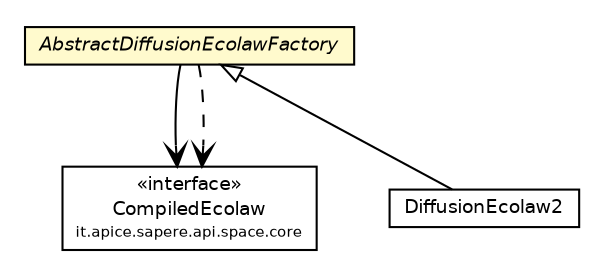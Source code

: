 #!/usr/local/bin/dot
#
# Class diagram 
# Generated by UmlGraph version 4.4 (http://www.spinellis.gr/sw/umlgraph)
#

digraph G {
	edge [fontname="Helvetica",fontsize=10,labelfontname="Helvetica",labelfontsize=10];
	node [fontname="Helvetica",fontsize=10,shape=plaintext];
	// it.apice.sapere.api.space.core.CompiledEcolaw
	c71538 [label=<<table border="0" cellborder="1" cellspacing="0" cellpadding="2" port="p" href="../api/space/core/CompiledEcolaw.html">
		<tr><td><table border="0" cellspacing="0" cellpadding="1">
			<tr><td> &laquo;interface&raquo; </td></tr>
			<tr><td> CompiledEcolaw </td></tr>
			<tr><td><font point-size="7.0"> it.apice.sapere.api.space.core </font></td></tr>
		</table></td></tr>
		</table>>, fontname="Helvetica", fontcolor="black", fontsize=9.0];
	// it.apice.sapere.commons.DiffusionEcolaw2
	c71634 [label=<<table border="0" cellborder="1" cellspacing="0" cellpadding="2" port="p" href="./DiffusionEcolaw2.html">
		<tr><td><table border="0" cellspacing="0" cellpadding="1">
			<tr><td> DiffusionEcolaw2 </td></tr>
		</table></td></tr>
		</table>>, fontname="Helvetica", fontcolor="black", fontsize=9.0];
	// it.apice.sapere.commons.AbstractDiffusionEcolawFactory
	c71636 [label=<<table border="0" cellborder="1" cellspacing="0" cellpadding="2" port="p" bgcolor="lemonChiffon" href="./AbstractDiffusionEcolawFactory.html">
		<tr><td><table border="0" cellspacing="0" cellpadding="1">
			<tr><td><font face="Helvetica-Oblique"> AbstractDiffusionEcolawFactory </font></td></tr>
		</table></td></tr>
		</table>>, fontname="Helvetica", fontcolor="black", fontsize=9.0];
	//it.apice.sapere.commons.DiffusionEcolaw2 extends it.apice.sapere.commons.AbstractDiffusionEcolawFactory
	c71636:p -> c71634:p [dir=back,arrowtail=empty];
	// it.apice.sapere.commons.AbstractDiffusionEcolawFactory NAVASSOC it.apice.sapere.api.space.core.CompiledEcolaw
	c71636:p -> c71538:p [taillabel="", label="", headlabel="", fontname="Helvetica", fontcolor="black", fontsize=10.0, color="black", arrowhead=open];
	// it.apice.sapere.commons.AbstractDiffusionEcolawFactory DEPEND it.apice.sapere.api.space.core.CompiledEcolaw
	c71636:p -> c71538:p [taillabel="", label="", headlabel="", fontname="Helvetica", fontcolor="black", fontsize=10.0, color="black", arrowhead=open, style=dashed];
}

